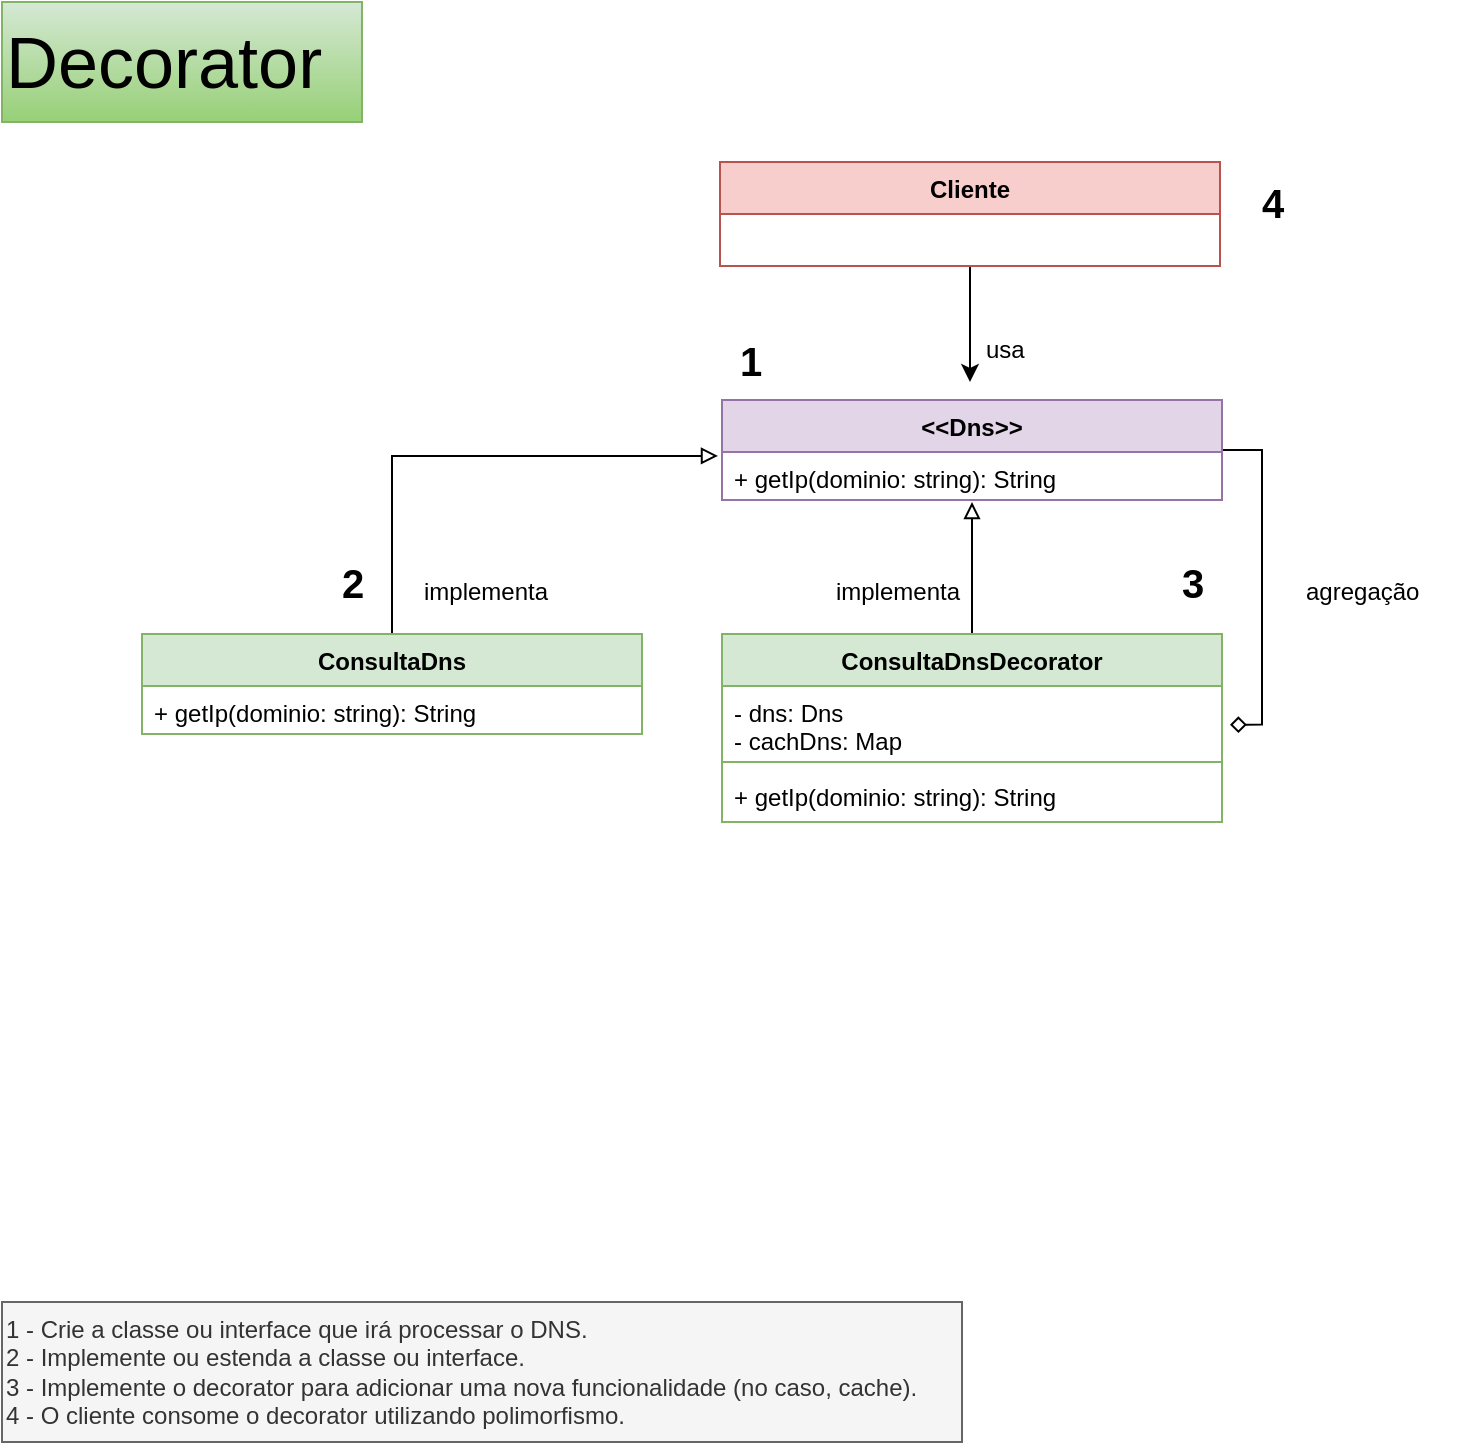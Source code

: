 <mxfile version="21.2.8" type="device">
  <diagram name="Página-1" id="8A34iGCpDNREY9lOanAp">
    <mxGraphModel dx="1035" dy="626" grid="1" gridSize="10" guides="1" tooltips="1" connect="1" arrows="1" fold="1" page="1" pageScale="1" pageWidth="827" pageHeight="1169" math="0" shadow="0">
      <root>
        <mxCell id="0" />
        <mxCell id="1" parent="0" />
        <mxCell id="DObmzOYxZY19moNvqjmo-77" value="&lt;font style=&quot;font-size: 20px;&quot;&gt;&lt;b&gt;1&lt;/b&gt;&lt;/font&gt;" style="text;html=1;align=center;verticalAlign=middle;resizable=0;points=[];autosize=1;strokeColor=none;fillColor=none;" parent="1" vertex="1">
          <mxGeometry x="399" y="199" width="30" height="40" as="geometry" />
        </mxCell>
        <mxCell id="QZ0QhDRxVYVQNuaYQfik-3" style="edgeStyle=orthogonalEdgeStyle;rounded=0;orthogonalLoop=1;jettySize=auto;html=1;entryX=1.016;entryY=0.569;entryDx=0;entryDy=0;entryPerimeter=0;endArrow=diamond;endFill=0;" edge="1" parent="1" source="NzJEyuN3D5slC5bRoXp6-1" target="-hqrLETgz1vvv5t_kjo1-9">
          <mxGeometry relative="1" as="geometry">
            <Array as="points">
              <mxPoint x="670" y="264" />
              <mxPoint x="670" y="401" />
            </Array>
          </mxGeometry>
        </mxCell>
        <mxCell id="NzJEyuN3D5slC5bRoXp6-1" value="&amp;lt;&amp;lt;Dns&amp;gt;&amp;gt;" style="swimlane;fontStyle=1;align=center;verticalAlign=top;childLayout=stackLayout;horizontal=1;startSize=26;horizontalStack=0;resizeParent=1;resizeParentMax=0;resizeLast=0;collapsible=1;marginBottom=0;whiteSpace=wrap;html=1;fillColor=#e1d5e7;strokeColor=#9673a6;" parent="1" vertex="1">
          <mxGeometry x="400" y="239" width="250" height="50" as="geometry" />
        </mxCell>
        <mxCell id="NzJEyuN3D5slC5bRoXp6-4" value="&lt;div&gt;+ getIp(dominio: string): String&lt;/div&gt;" style="text;strokeColor=none;fillColor=none;align=left;verticalAlign=top;spacingLeft=4;spacingRight=4;overflow=hidden;rotatable=0;points=[[0,0.5],[1,0.5]];portConstraint=eastwest;whiteSpace=wrap;html=1;" parent="NzJEyuN3D5slC5bRoXp6-1" vertex="1">
          <mxGeometry y="26" width="250" height="24" as="geometry" />
        </mxCell>
        <mxCell id="-hqrLETgz1vvv5t_kjo1-1" style="edgeStyle=orthogonalEdgeStyle;rounded=0;orthogonalLoop=1;jettySize=auto;html=1;entryX=-0.008;entryY=0.083;entryDx=0;entryDy=0;entryPerimeter=0;endArrow=block;endFill=0;" parent="1" source="NzJEyuN3D5slC5bRoXp6-24" target="NzJEyuN3D5slC5bRoXp6-4" edge="1">
          <mxGeometry relative="1" as="geometry" />
        </mxCell>
        <mxCell id="NzJEyuN3D5slC5bRoXp6-24" value="ConsultaDns" style="swimlane;fontStyle=1;align=center;verticalAlign=top;childLayout=stackLayout;horizontal=1;startSize=26;horizontalStack=0;resizeParent=1;resizeParentMax=0;resizeLast=0;collapsible=1;marginBottom=0;whiteSpace=wrap;html=1;fillColor=#d5e8d4;strokeColor=#82b366;" parent="1" vertex="1">
          <mxGeometry x="110" y="356" width="250" height="50" as="geometry" />
        </mxCell>
        <mxCell id="NzJEyuN3D5slC5bRoXp6-25" value="+ getIp(dominio: string): String" style="text;strokeColor=none;fillColor=none;align=left;verticalAlign=top;spacingLeft=4;spacingRight=4;overflow=hidden;rotatable=0;points=[[0,0.5],[1,0.5]];portConstraint=eastwest;whiteSpace=wrap;html=1;" parent="NzJEyuN3D5slC5bRoXp6-24" vertex="1">
          <mxGeometry y="26" width="250" height="24" as="geometry" />
        </mxCell>
        <mxCell id="NzJEyuN3D5slC5bRoXp6-38" value="&lt;font style=&quot;font-size: 36px;&quot;&gt;Decorator&lt;/font&gt;" style="text;html=1;align=left;verticalAlign=middle;resizable=0;points=[];autosize=1;fillColor=#d5e8d4;strokeColor=#82b366;gradientColor=#97d077;" parent="1" vertex="1">
          <mxGeometry x="40" y="40" width="180" height="60" as="geometry" />
        </mxCell>
        <mxCell id="NzJEyuN3D5slC5bRoXp6-40" value="implementa" style="text;html=1;align=left;verticalAlign=middle;resizable=0;points=[];autosize=1;strokeColor=none;fillColor=none;" parent="1" vertex="1">
          <mxGeometry x="249" y="320" width="90" height="30" as="geometry" />
        </mxCell>
        <mxCell id="-hqrLETgz1vvv5t_kjo1-13" style="edgeStyle=orthogonalEdgeStyle;rounded=0;orthogonalLoop=1;jettySize=auto;html=1;entryX=0.5;entryY=1.042;entryDx=0;entryDy=0;entryPerimeter=0;endArrow=block;endFill=0;" parent="1" source="-hqrLETgz1vvv5t_kjo1-8" target="NzJEyuN3D5slC5bRoXp6-4" edge="1">
          <mxGeometry relative="1" as="geometry" />
        </mxCell>
        <mxCell id="-hqrLETgz1vvv5t_kjo1-8" value="ConsultaDnsDecorator" style="swimlane;fontStyle=1;align=center;verticalAlign=top;childLayout=stackLayout;horizontal=1;startSize=26;horizontalStack=0;resizeParent=1;resizeParentMax=0;resizeLast=0;collapsible=1;marginBottom=0;whiteSpace=wrap;html=1;fillColor=#d5e8d4;strokeColor=#82b366;" parent="1" vertex="1">
          <mxGeometry x="400" y="356" width="250" height="94" as="geometry" />
        </mxCell>
        <mxCell id="-hqrLETgz1vvv5t_kjo1-9" value="- dns:&amp;nbsp;Dns&lt;br&gt;- cachDns: Map" style="text;strokeColor=none;fillColor=none;align=left;verticalAlign=top;spacingLeft=4;spacingRight=4;overflow=hidden;rotatable=0;points=[[0,0.5],[1,0.5]];portConstraint=eastwest;whiteSpace=wrap;html=1;" parent="-hqrLETgz1vvv5t_kjo1-8" vertex="1">
          <mxGeometry y="26" width="250" height="34" as="geometry" />
        </mxCell>
        <mxCell id="-hqrLETgz1vvv5t_kjo1-10" value="" style="line;strokeWidth=1;fillColor=none;align=left;verticalAlign=middle;spacingTop=-1;spacingLeft=3;spacingRight=3;rotatable=0;labelPosition=right;points=[];portConstraint=eastwest;strokeColor=inherit;" parent="-hqrLETgz1vvv5t_kjo1-8" vertex="1">
          <mxGeometry y="60" width="250" height="8" as="geometry" />
        </mxCell>
        <mxCell id="-hqrLETgz1vvv5t_kjo1-11" value="+ getIp(dominio: string): String" style="text;strokeColor=none;fillColor=none;align=left;verticalAlign=top;spacingLeft=4;spacingRight=4;overflow=hidden;rotatable=0;points=[[0,0.5],[1,0.5]];portConstraint=eastwest;whiteSpace=wrap;html=1;" parent="-hqrLETgz1vvv5t_kjo1-8" vertex="1">
          <mxGeometry y="68" width="250" height="26" as="geometry" />
        </mxCell>
        <mxCell id="-hqrLETgz1vvv5t_kjo1-15" value="implementa" style="text;html=1;align=right;verticalAlign=middle;resizable=0;points=[];autosize=1;strokeColor=none;fillColor=none;" parent="1" vertex="1">
          <mxGeometry x="430" y="320" width="90" height="30" as="geometry" />
        </mxCell>
        <mxCell id="-hqrLETgz1vvv5t_kjo1-16" value="agregação" style="text;html=1;align=left;verticalAlign=middle;resizable=0;points=[];autosize=1;strokeColor=none;fillColor=none;" parent="1" vertex="1">
          <mxGeometry x="690" y="320" width="80" height="30" as="geometry" />
        </mxCell>
        <mxCell id="-hqrLETgz1vvv5t_kjo1-17" value="&lt;font style=&quot;font-size: 20px;&quot;&gt;&lt;b&gt;2&lt;/b&gt;&lt;/font&gt;" style="text;html=1;align=center;verticalAlign=middle;resizable=0;points=[];autosize=1;strokeColor=none;fillColor=none;" parent="1" vertex="1">
          <mxGeometry x="200" y="310" width="30" height="40" as="geometry" />
        </mxCell>
        <mxCell id="-hqrLETgz1vvv5t_kjo1-18" value="&lt;font style=&quot;font-size: 20px;&quot;&gt;&lt;b&gt;3&lt;/b&gt;&lt;/font&gt;" style="text;html=1;align=center;verticalAlign=middle;resizable=0;points=[];autosize=1;strokeColor=none;fillColor=none;" parent="1" vertex="1">
          <mxGeometry x="620" y="310" width="30" height="40" as="geometry" />
        </mxCell>
        <mxCell id="QZ0QhDRxVYVQNuaYQfik-1" style="edgeStyle=orthogonalEdgeStyle;rounded=0;orthogonalLoop=1;jettySize=auto;html=1;" edge="1" parent="1" source="-hqrLETgz1vvv5t_kjo1-20">
          <mxGeometry relative="1" as="geometry">
            <mxPoint x="524" y="230" as="targetPoint" />
          </mxGeometry>
        </mxCell>
        <mxCell id="-hqrLETgz1vvv5t_kjo1-20" value="Cliente" style="swimlane;fontStyle=1;align=center;verticalAlign=top;childLayout=stackLayout;horizontal=1;startSize=26;horizontalStack=0;resizeParent=1;resizeParentMax=0;resizeLast=0;collapsible=1;marginBottom=0;whiteSpace=wrap;html=1;fillColor=#f8cecc;strokeColor=#b85450;" parent="1" vertex="1">
          <mxGeometry x="399" y="120" width="250" height="52" as="geometry" />
        </mxCell>
        <mxCell id="-hqrLETgz1vvv5t_kjo1-24" value="usa" style="text;html=1;align=left;verticalAlign=middle;resizable=0;points=[];autosize=1;strokeColor=none;fillColor=none;" parent="1" vertex="1">
          <mxGeometry x="530" y="199" width="40" height="30" as="geometry" />
        </mxCell>
        <mxCell id="-hqrLETgz1vvv5t_kjo1-25" value="&lt;font style=&quot;font-size: 20px;&quot;&gt;&lt;b&gt;4&lt;/b&gt;&lt;/font&gt;" style="text;html=1;align=center;verticalAlign=middle;resizable=0;points=[];autosize=1;strokeColor=none;fillColor=none;" parent="1" vertex="1">
          <mxGeometry x="660" y="120" width="30" height="40" as="geometry" />
        </mxCell>
        <mxCell id="-hqrLETgz1vvv5t_kjo1-26" value="&lt;div&gt;1 - Crie a classe ou interface que irá processar o DNS.&lt;/div&gt;&lt;div&gt;2 - Implemente ou estenda a classe ou interface.&lt;/div&gt;&lt;div&gt;3 - Implemente o decorator para adicionar uma nova funcionalidade (no caso, cache).&lt;/div&gt;&lt;div&gt;4 - O cliente consome o decorator utilizando polimorfismo.&lt;/div&gt;" style="text;html=1;align=left;verticalAlign=middle;resizable=0;points=[];autosize=1;strokeColor=#666666;fillColor=#f5f5f5;fontColor=#333333;" parent="1" vertex="1">
          <mxGeometry x="40" y="690" width="480" height="70" as="geometry" />
        </mxCell>
      </root>
    </mxGraphModel>
  </diagram>
</mxfile>
